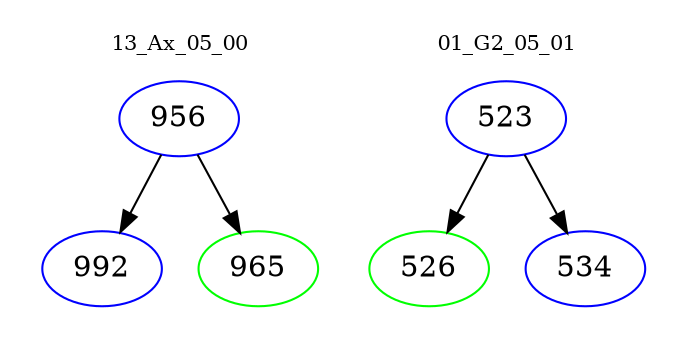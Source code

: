 digraph{
subgraph cluster_0 {
color = white
label = "13_Ax_05_00";
fontsize=10;
T0_956 [label="956", color="blue"]
T0_956 -> T0_992 [color="black"]
T0_992 [label="992", color="blue"]
T0_956 -> T0_965 [color="black"]
T0_965 [label="965", color="green"]
}
subgraph cluster_1 {
color = white
label = "01_G2_05_01";
fontsize=10;
T1_523 [label="523", color="blue"]
T1_523 -> T1_526 [color="black"]
T1_526 [label="526", color="green"]
T1_523 -> T1_534 [color="black"]
T1_534 [label="534", color="blue"]
}
}
